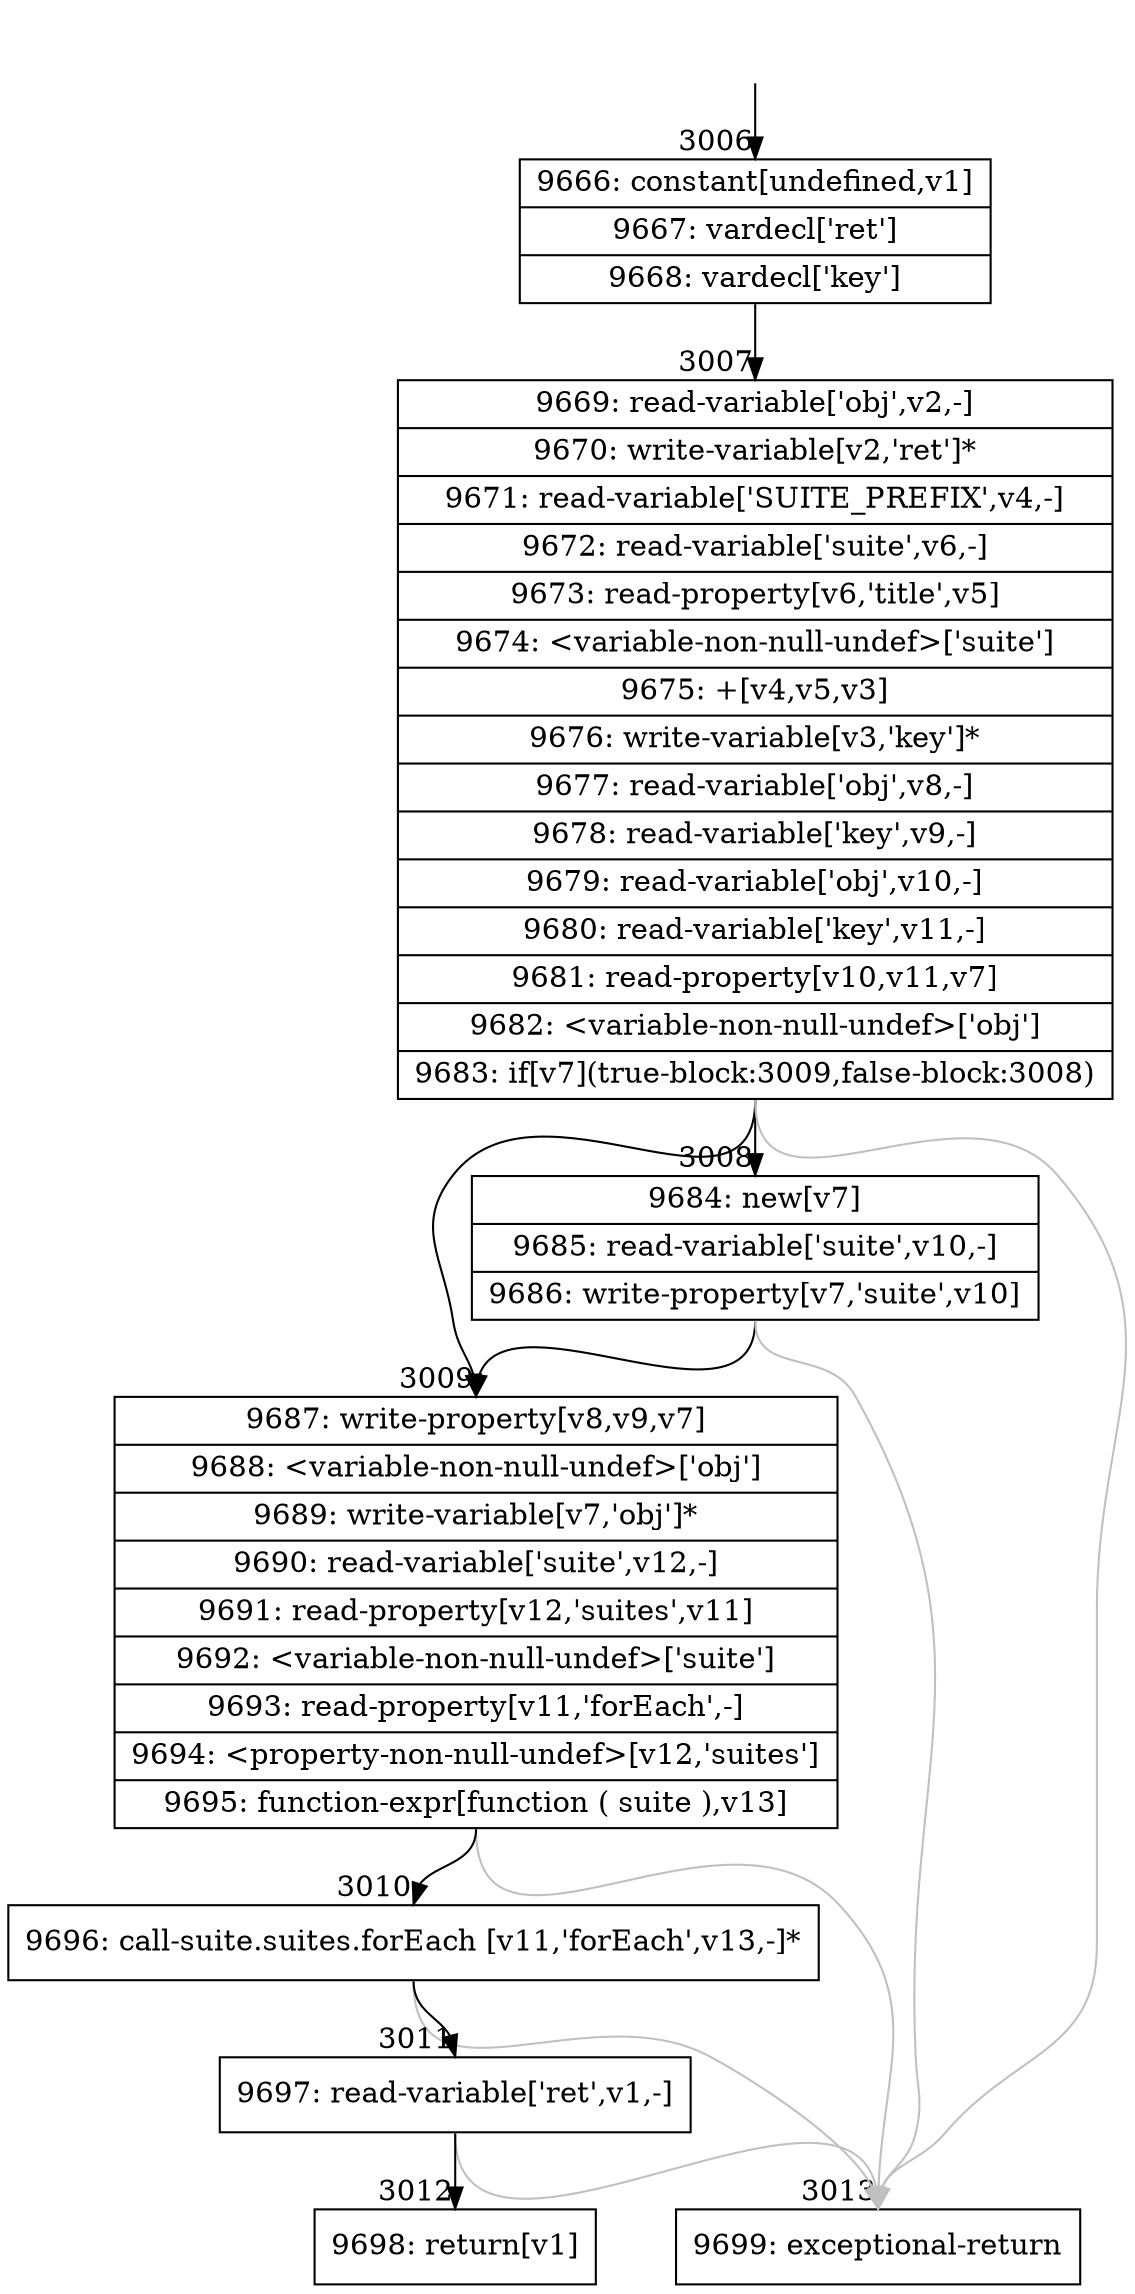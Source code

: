 digraph {
rankdir="TD"
BB_entry267[shape=none,label=""];
BB_entry267 -> BB3006 [tailport=s, headport=n, headlabel="    3006"]
BB3006 [shape=record label="{9666: constant[undefined,v1]|9667: vardecl['ret']|9668: vardecl['key']}" ] 
BB3006 -> BB3007 [tailport=s, headport=n, headlabel="      3007"]
BB3007 [shape=record label="{9669: read-variable['obj',v2,-]|9670: write-variable[v2,'ret']*|9671: read-variable['SUITE_PREFIX',v4,-]|9672: read-variable['suite',v6,-]|9673: read-property[v6,'title',v5]|9674: \<variable-non-null-undef\>['suite']|9675: +[v4,v5,v3]|9676: write-variable[v3,'key']*|9677: read-variable['obj',v8,-]|9678: read-variable['key',v9,-]|9679: read-variable['obj',v10,-]|9680: read-variable['key',v11,-]|9681: read-property[v10,v11,v7]|9682: \<variable-non-null-undef\>['obj']|9683: if[v7](true-block:3009,false-block:3008)}" ] 
BB3007 -> BB3009 [tailport=s, headport=n, headlabel="      3009"]
BB3007 -> BB3008 [tailport=s, headport=n, headlabel="      3008"]
BB3007 -> BB3013 [tailport=s, headport=n, color=gray, headlabel="      3013"]
BB3008 [shape=record label="{9684: new[v7]|9685: read-variable['suite',v10,-]|9686: write-property[v7,'suite',v10]}" ] 
BB3008 -> BB3009 [tailport=s, headport=n]
BB3008 -> BB3013 [tailport=s, headport=n, color=gray]
BB3009 [shape=record label="{9687: write-property[v8,v9,v7]|9688: \<variable-non-null-undef\>['obj']|9689: write-variable[v7,'obj']*|9690: read-variable['suite',v12,-]|9691: read-property[v12,'suites',v11]|9692: \<variable-non-null-undef\>['suite']|9693: read-property[v11,'forEach',-]|9694: \<property-non-null-undef\>[v12,'suites']|9695: function-expr[function ( suite ),v13]}" ] 
BB3009 -> BB3010 [tailport=s, headport=n, headlabel="      3010"]
BB3009 -> BB3013 [tailport=s, headport=n, color=gray]
BB3010 [shape=record label="{9696: call-suite.suites.forEach [v11,'forEach',v13,-]*}" ] 
BB3010 -> BB3011 [tailport=s, headport=n, headlabel="      3011"]
BB3010 -> BB3013 [tailport=s, headport=n, color=gray]
BB3011 [shape=record label="{9697: read-variable['ret',v1,-]}" ] 
BB3011 -> BB3012 [tailport=s, headport=n, headlabel="      3012"]
BB3011 -> BB3013 [tailport=s, headport=n, color=gray]
BB3012 [shape=record label="{9698: return[v1]}" ] 
BB3013 [shape=record label="{9699: exceptional-return}" ] 
//#$~ 3502
}
